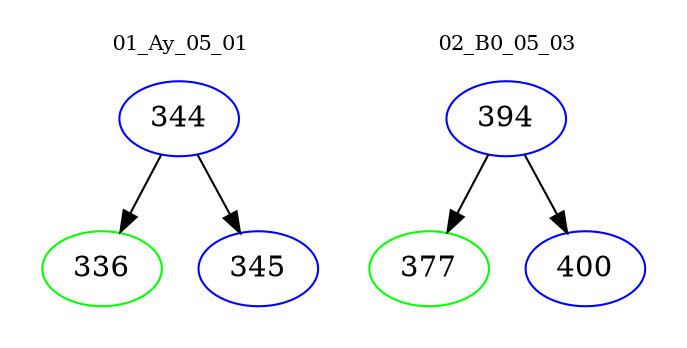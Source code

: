 digraph{
subgraph cluster_0 {
color = white
label = "01_Ay_05_01";
fontsize=10;
T0_344 [label="344", color="blue"]
T0_344 -> T0_336 [color="black"]
T0_336 [label="336", color="green"]
T0_344 -> T0_345 [color="black"]
T0_345 [label="345", color="blue"]
}
subgraph cluster_1 {
color = white
label = "02_B0_05_03";
fontsize=10;
T1_394 [label="394", color="blue"]
T1_394 -> T1_377 [color="black"]
T1_377 [label="377", color="green"]
T1_394 -> T1_400 [color="black"]
T1_400 [label="400", color="blue"]
}
}
